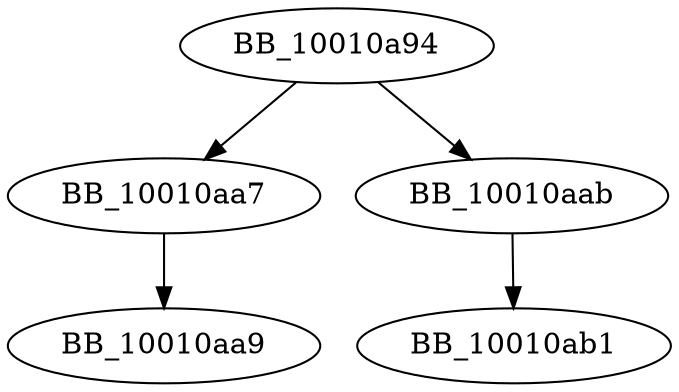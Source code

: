 DiGraph ___crtFlsGetValue{
BB_10010a94->BB_10010aa7
BB_10010a94->BB_10010aab
BB_10010aa7->BB_10010aa9
BB_10010aab->BB_10010ab1
}
